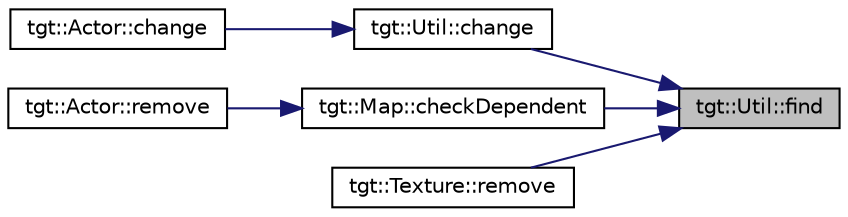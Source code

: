 digraph "tgt::Util::find"
{
 // LATEX_PDF_SIZE
  edge [fontname="Helvetica",fontsize="10",labelfontname="Helvetica",labelfontsize="10"];
  node [fontname="Helvetica",fontsize="10",shape=record];
  rankdir="RL";
  Node1 [label="tgt::Util::find",height=0.2,width=0.4,color="black", fillcolor="grey75", style="filled", fontcolor="black",tooltip=" "];
  Node1 -> Node2 [dir="back",color="midnightblue",fontsize="10",style="solid",fontname="Helvetica"];
  Node2 [label="tgt::Util::change",height=0.2,width=0.4,color="black", fillcolor="white", style="filled",URL="$namespacetgt_1_1_util.html#ae68cda983421450a0e694f2e827fd10a",tooltip=" "];
  Node2 -> Node3 [dir="back",color="midnightblue",fontsize="10",style="solid",fontname="Helvetica"];
  Node3 [label="tgt::Actor::change",height=0.2,width=0.4,color="black", fillcolor="white", style="filled",URL="$namespacetgt_1_1_actor.html#aa83f41e58c221cf8f58c9fe485463def",tooltip=" "];
  Node1 -> Node4 [dir="back",color="midnightblue",fontsize="10",style="solid",fontname="Helvetica"];
  Node4 [label="tgt::Map::checkDependent",height=0.2,width=0.4,color="black", fillcolor="white", style="filled",URL="$namespacetgt_1_1_map.html#a901ee49b32df6ae8b38974e21d440396",tooltip=" "];
  Node4 -> Node5 [dir="back",color="midnightblue",fontsize="10",style="solid",fontname="Helvetica"];
  Node5 [label="tgt::Actor::remove",height=0.2,width=0.4,color="black", fillcolor="white", style="filled",URL="$namespacetgt_1_1_actor.html#ad78eb0c8eeb21a99b90118fa7511a8af",tooltip=" "];
  Node1 -> Node6 [dir="back",color="midnightblue",fontsize="10",style="solid",fontname="Helvetica"];
  Node6 [label="tgt::Texture::remove",height=0.2,width=0.4,color="black", fillcolor="white", style="filled",URL="$namespacetgt_1_1_texture.html#a95ef9969bed397fadc5cd49349f34dbd",tooltip=" "];
}
